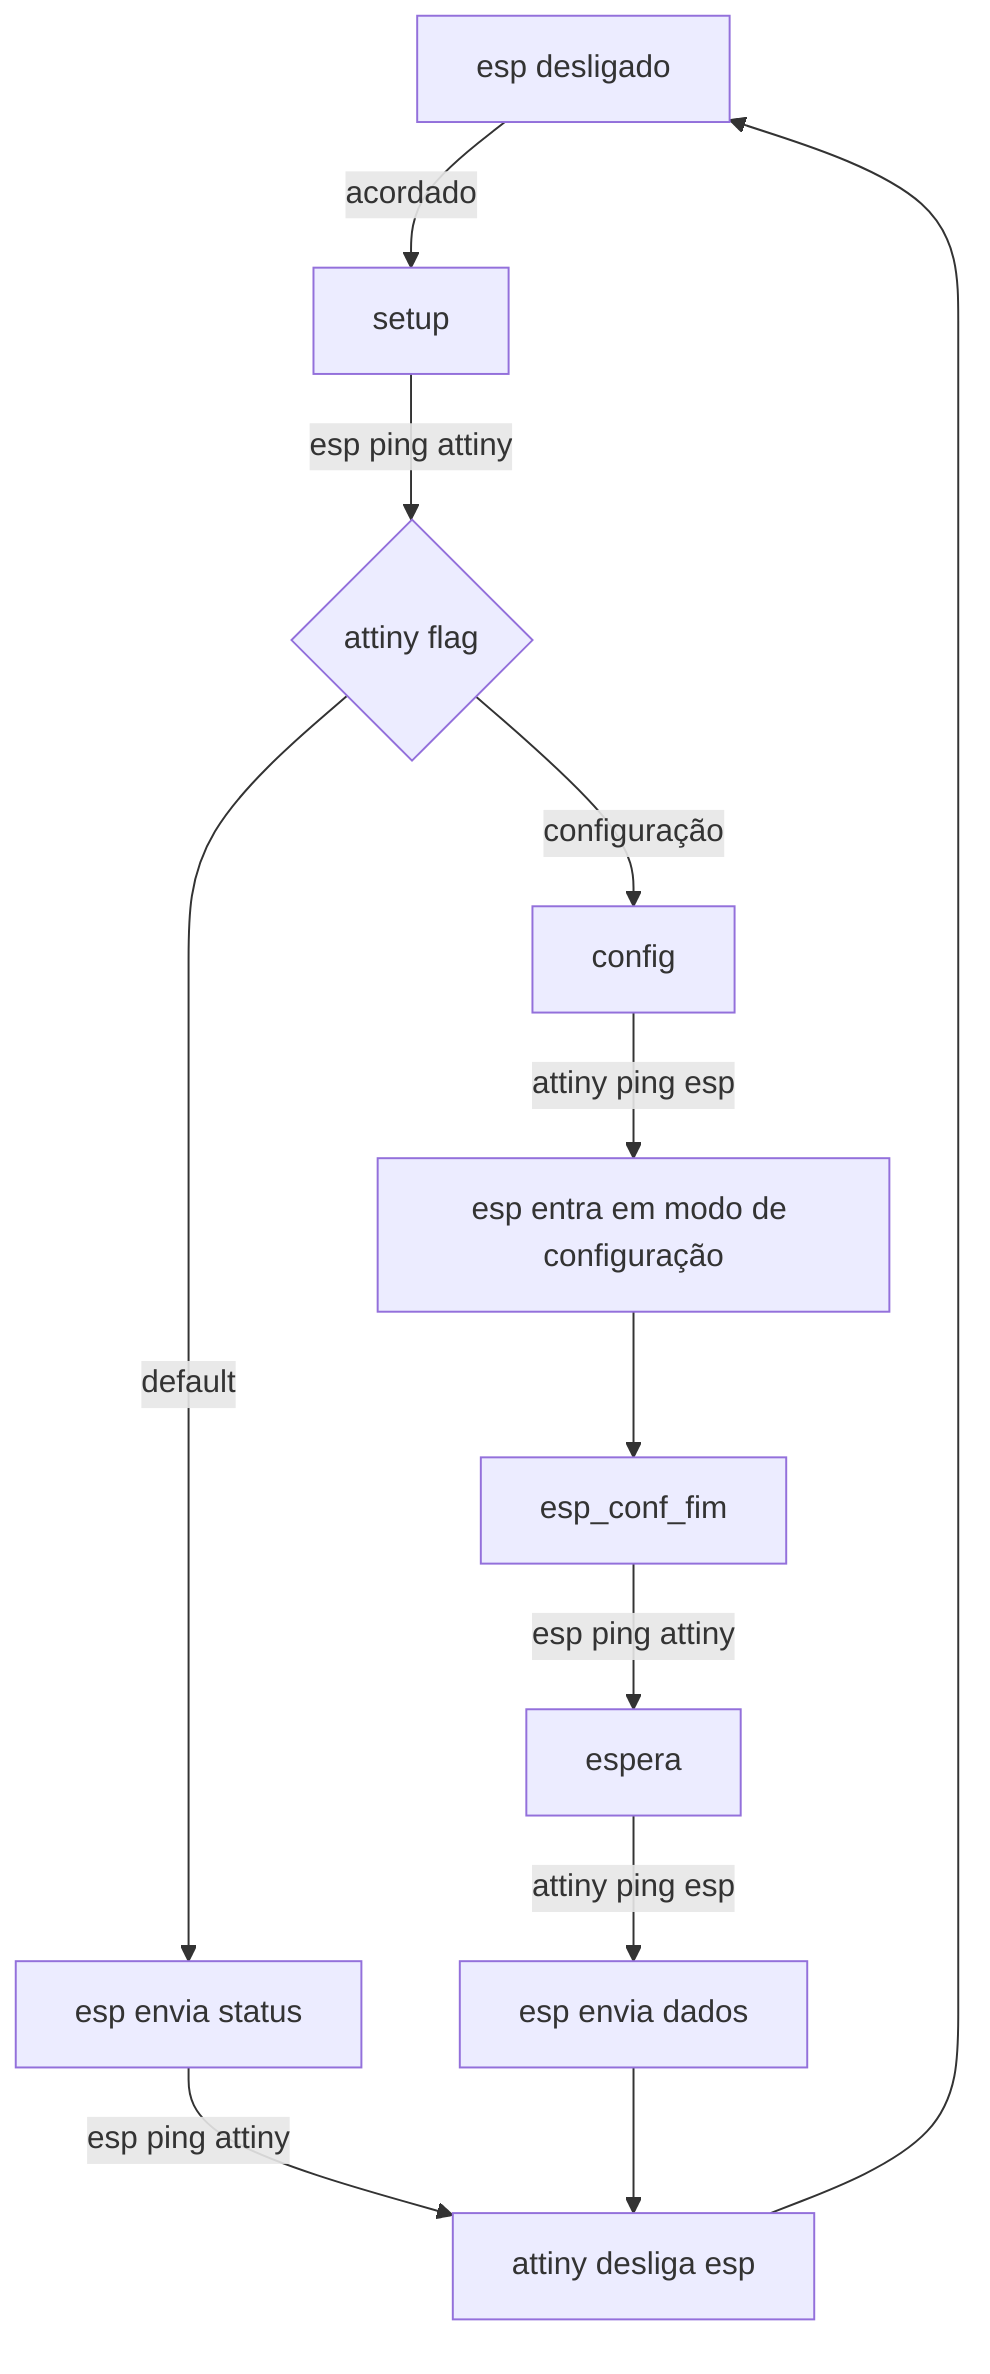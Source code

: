 flowchart TD
    esp_s[esp desligado] --> |acordado| setup
    setup --> |esp ping attiny| flag{attiny flag}
    flag --> |configuração| config 
    flag --> |default| status[esp envia status]
    config --> |attiny ping esp| esp_conf[esp entra em modo de configuração]
    esp_conf --> esp_conf_fim
    esp_conf_fim --> |esp ping attiny| espera
    espera --> |attiny ping esp| esp_send[esp envia dados]
    status --> |esp ping attiny| att_s[attiny desliga esp]
    esp_send --> att_s
    att_s --> esp_s